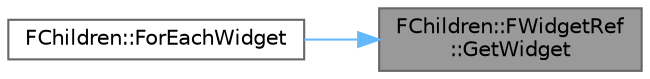 digraph "FChildren::FWidgetRef::GetWidget"
{
 // INTERACTIVE_SVG=YES
 // LATEX_PDF_SIZE
  bgcolor="transparent";
  edge [fontname=Helvetica,fontsize=10,labelfontname=Helvetica,labelfontsize=10];
  node [fontname=Helvetica,fontsize=10,shape=box,height=0.2,width=0.4];
  rankdir="RL";
  Node1 [id="Node000001",label="FChildren::FWidgetRef\l::GetWidget",height=0.2,width=0.4,color="gray40", fillcolor="grey60", style="filled", fontcolor="black",tooltip=" "];
  Node1 -> Node2 [id="edge1_Node000001_Node000002",dir="back",color="steelblue1",style="solid",tooltip=" "];
  Node2 [id="Node000002",label="FChildren::ForEachWidget",height=0.2,width=0.4,color="grey40", fillcolor="white", style="filled",URL="$d9/d92/classFChildren.html#ad197b8c4fd3d73fd373edee350dc191c",tooltip="Applies the predicate to all the widgets contained by the FChildren."];
}
